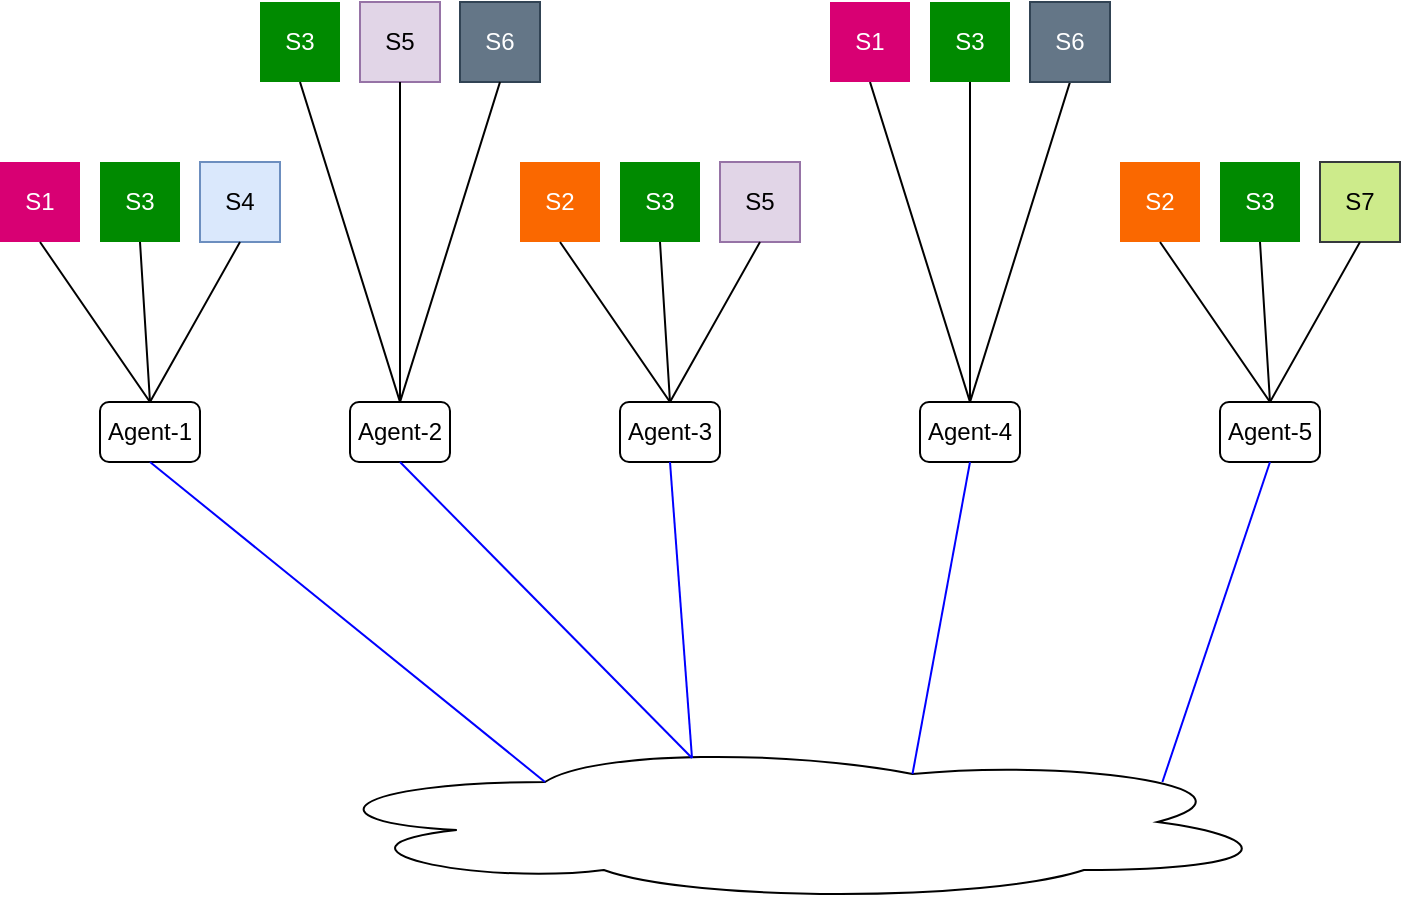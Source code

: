 <mxfile version="14.6.3" type="github">
  <diagram id="Jb4tWgrzJc02DxzkDzMU" name="Page-1">
    <mxGraphModel dx="1360" dy="777" grid="1" gridSize="10" guides="1" tooltips="1" connect="1" arrows="1" fold="1" page="1" pageScale="1" pageWidth="850" pageHeight="1100" math="0" shadow="0">
      <root>
        <mxCell id="0" />
        <mxCell id="1" parent="0" />
        <mxCell id="nE-vj8bUUB7WZw9g0mm0-1" value="S1" style="rounded=0;whiteSpace=wrap;html=1;fillColor=#d80073;fontColor=#ffffff;strokeColor=none;" parent="1" vertex="1">
          <mxGeometry x="40" y="240" width="40" height="40" as="geometry" />
        </mxCell>
        <mxCell id="nE-vj8bUUB7WZw9g0mm0-2" value="S3" style="rounded=0;whiteSpace=wrap;html=1;fillColor=#008a00;fontColor=#ffffff;strokeColor=none;" parent="1" vertex="1">
          <mxGeometry x="90" y="240" width="40" height="40" as="geometry" />
        </mxCell>
        <mxCell id="nE-vj8bUUB7WZw9g0mm0-3" value="S4" style="rounded=0;whiteSpace=wrap;html=1;fillColor=#dae8fc;strokeColor=#6c8ebf;" parent="1" vertex="1">
          <mxGeometry x="140" y="240" width="40" height="40" as="geometry" />
        </mxCell>
        <mxCell id="nE-vj8bUUB7WZw9g0mm0-4" value="S3" style="rounded=0;whiteSpace=wrap;html=1;fillColor=#008a00;fontColor=#ffffff;strokeColor=none;" parent="1" vertex="1">
          <mxGeometry x="170" y="160" width="40" height="40" as="geometry" />
        </mxCell>
        <mxCell id="nE-vj8bUUB7WZw9g0mm0-5" value="S5" style="rounded=0;whiteSpace=wrap;html=1;fillColor=#e1d5e7;strokeColor=#9673a6;" parent="1" vertex="1">
          <mxGeometry x="220" y="160" width="40" height="40" as="geometry" />
        </mxCell>
        <mxCell id="nE-vj8bUUB7WZw9g0mm0-6" value="S6" style="rounded=0;whiteSpace=wrap;html=1;fillColor=#647687;strokeColor=#314354;fontColor=#ffffff;" parent="1" vertex="1">
          <mxGeometry x="270" y="160" width="40" height="40" as="geometry" />
        </mxCell>
        <mxCell id="nE-vj8bUUB7WZw9g0mm0-16" value="Agent-1" style="rounded=1;whiteSpace=wrap;html=1;" parent="1" vertex="1">
          <mxGeometry x="90" y="360" width="50" height="30" as="geometry" />
        </mxCell>
        <mxCell id="nE-vj8bUUB7WZw9g0mm0-17" value="Agent-2" style="rounded=1;whiteSpace=wrap;html=1;" parent="1" vertex="1">
          <mxGeometry x="215" y="360" width="50" height="30" as="geometry" />
        </mxCell>
        <mxCell id="nE-vj8bUUB7WZw9g0mm0-21" value="" style="endArrow=none;html=1;entryX=0.5;entryY=1;entryDx=0;entryDy=0;exitX=0.5;exitY=0;exitDx=0;exitDy=0;" parent="1" source="nE-vj8bUUB7WZw9g0mm0-16" target="nE-vj8bUUB7WZw9g0mm0-1" edge="1">
          <mxGeometry width="50" height="50" relative="1" as="geometry">
            <mxPoint x="350" y="340" as="sourcePoint" />
            <mxPoint x="400" y="290" as="targetPoint" />
          </mxGeometry>
        </mxCell>
        <mxCell id="nE-vj8bUUB7WZw9g0mm0-22" value="" style="endArrow=none;html=1;entryX=0.5;entryY=1;entryDx=0;entryDy=0;exitX=0.5;exitY=0;exitDx=0;exitDy=0;" parent="1" source="nE-vj8bUUB7WZw9g0mm0-16" target="nE-vj8bUUB7WZw9g0mm0-2" edge="1">
          <mxGeometry width="50" height="50" relative="1" as="geometry">
            <mxPoint x="350" y="340" as="sourcePoint" />
            <mxPoint x="400" y="290" as="targetPoint" />
          </mxGeometry>
        </mxCell>
        <mxCell id="nE-vj8bUUB7WZw9g0mm0-29" value="" style="endArrow=none;html=1;entryX=0.5;entryY=1;entryDx=0;entryDy=0;exitX=0.5;exitY=0;exitDx=0;exitDy=0;" parent="1" source="nE-vj8bUUB7WZw9g0mm0-16" target="nE-vj8bUUB7WZw9g0mm0-3" edge="1">
          <mxGeometry width="50" height="50" relative="1" as="geometry">
            <mxPoint x="170" y="330.0" as="sourcePoint" />
            <mxPoint x="220" y="280" as="targetPoint" />
          </mxGeometry>
        </mxCell>
        <mxCell id="nE-vj8bUUB7WZw9g0mm0-30" value="" style="endArrow=none;html=1;exitX=0.5;exitY=0;exitDx=0;exitDy=0;" parent="1" source="nE-vj8bUUB7WZw9g0mm0-17" edge="1">
          <mxGeometry width="50" height="50" relative="1" as="geometry">
            <mxPoint x="-10" y="320.0" as="sourcePoint" />
            <mxPoint x="190" y="200" as="targetPoint" />
          </mxGeometry>
        </mxCell>
        <mxCell id="nE-vj8bUUB7WZw9g0mm0-31" value="" style="endArrow=none;html=1;exitX=0.5;exitY=0;exitDx=0;exitDy=0;" parent="1" source="nE-vj8bUUB7WZw9g0mm0-17" edge="1">
          <mxGeometry width="50" height="50" relative="1" as="geometry">
            <mxPoint x="170" y="340.0" as="sourcePoint" />
            <mxPoint x="240" y="200" as="targetPoint" />
          </mxGeometry>
        </mxCell>
        <mxCell id="nE-vj8bUUB7WZw9g0mm0-32" value="" style="endArrow=none;html=1;exitX=0.5;exitY=0;exitDx=0;exitDy=0;entryX=0.5;entryY=1;entryDx=0;entryDy=0;" parent="1" source="nE-vj8bUUB7WZw9g0mm0-17" target="nE-vj8bUUB7WZw9g0mm0-6" edge="1">
          <mxGeometry width="50" height="50" relative="1" as="geometry">
            <mxPoint x="170" y="350.0" as="sourcePoint" />
            <mxPoint x="170" y="190" as="targetPoint" />
          </mxGeometry>
        </mxCell>
        <mxCell id="nE-vj8bUUB7WZw9g0mm0-38" value="S2" style="rounded=0;whiteSpace=wrap;html=1;fillColor=#fa6800;fontColor=#ffffff;strokeColor=none;" parent="1" vertex="1">
          <mxGeometry x="300" y="240" width="40" height="40" as="geometry" />
        </mxCell>
        <mxCell id="nE-vj8bUUB7WZw9g0mm0-39" value="S3" style="rounded=0;whiteSpace=wrap;html=1;fillColor=#008a00;fontColor=#ffffff;strokeColor=none;" parent="1" vertex="1">
          <mxGeometry x="350" y="240" width="40" height="40" as="geometry" />
        </mxCell>
        <mxCell id="nE-vj8bUUB7WZw9g0mm0-40" value="S5" style="rounded=0;whiteSpace=wrap;html=1;fillColor=#e1d5e7;strokeColor=#9673a6;" parent="1" vertex="1">
          <mxGeometry x="400" y="240" width="40" height="40" as="geometry" />
        </mxCell>
        <mxCell id="nE-vj8bUUB7WZw9g0mm0-41" value="Agent-3" style="rounded=1;whiteSpace=wrap;html=1;" parent="1" vertex="1">
          <mxGeometry x="350" y="360" width="50" height="30" as="geometry" />
        </mxCell>
        <mxCell id="nE-vj8bUUB7WZw9g0mm0-42" value="" style="endArrow=none;html=1;entryX=0.5;entryY=1;entryDx=0;entryDy=0;exitX=0.5;exitY=0;exitDx=0;exitDy=0;" parent="1" source="nE-vj8bUUB7WZw9g0mm0-41" target="nE-vj8bUUB7WZw9g0mm0-38" edge="1">
          <mxGeometry width="50" height="50" relative="1" as="geometry">
            <mxPoint x="610" y="340" as="sourcePoint" />
            <mxPoint x="660" y="290" as="targetPoint" />
          </mxGeometry>
        </mxCell>
        <mxCell id="nE-vj8bUUB7WZw9g0mm0-43" value="" style="endArrow=none;html=1;entryX=0.5;entryY=1;entryDx=0;entryDy=0;exitX=0.5;exitY=0;exitDx=0;exitDy=0;" parent="1" source="nE-vj8bUUB7WZw9g0mm0-41" target="nE-vj8bUUB7WZw9g0mm0-39" edge="1">
          <mxGeometry width="50" height="50" relative="1" as="geometry">
            <mxPoint x="610" y="340" as="sourcePoint" />
            <mxPoint x="660" y="290" as="targetPoint" />
          </mxGeometry>
        </mxCell>
        <mxCell id="nE-vj8bUUB7WZw9g0mm0-44" value="" style="endArrow=none;html=1;entryX=0.5;entryY=1;entryDx=0;entryDy=0;exitX=0.5;exitY=0;exitDx=0;exitDy=0;" parent="1" source="nE-vj8bUUB7WZw9g0mm0-41" target="nE-vj8bUUB7WZw9g0mm0-40" edge="1">
          <mxGeometry width="50" height="50" relative="1" as="geometry">
            <mxPoint x="430" y="330.0" as="sourcePoint" />
            <mxPoint x="480" y="280" as="targetPoint" />
          </mxGeometry>
        </mxCell>
        <mxCell id="nE-vj8bUUB7WZw9g0mm0-45" value="S3" style="rounded=0;whiteSpace=wrap;html=1;fillColor=#008a00;fontColor=#ffffff;strokeColor=none;" parent="1" vertex="1">
          <mxGeometry x="505" y="160" width="40" height="40" as="geometry" />
        </mxCell>
        <mxCell id="nE-vj8bUUB7WZw9g0mm0-46" value="Agent-4" style="rounded=1;whiteSpace=wrap;html=1;" parent="1" vertex="1">
          <mxGeometry x="500" y="360" width="50" height="30" as="geometry" />
        </mxCell>
        <mxCell id="nE-vj8bUUB7WZw9g0mm0-47" value="" style="endArrow=none;html=1;exitX=0.5;exitY=0;exitDx=0;exitDy=0;" parent="1" source="nE-vj8bUUB7WZw9g0mm0-46" edge="1">
          <mxGeometry width="50" height="50" relative="1" as="geometry">
            <mxPoint x="275" y="320.0" as="sourcePoint" />
            <mxPoint x="475" y="200" as="targetPoint" />
          </mxGeometry>
        </mxCell>
        <mxCell id="nE-vj8bUUB7WZw9g0mm0-48" value="" style="endArrow=none;html=1;exitX=0.5;exitY=0;exitDx=0;exitDy=0;" parent="1" source="nE-vj8bUUB7WZw9g0mm0-46" edge="1">
          <mxGeometry width="50" height="50" relative="1" as="geometry">
            <mxPoint x="455" y="340.0" as="sourcePoint" />
            <mxPoint x="525" y="200" as="targetPoint" />
          </mxGeometry>
        </mxCell>
        <mxCell id="nE-vj8bUUB7WZw9g0mm0-49" value="" style="endArrow=none;html=1;exitX=0.5;exitY=0;exitDx=0;exitDy=0;entryX=0.5;entryY=1;entryDx=0;entryDy=0;" parent="1" source="nE-vj8bUUB7WZw9g0mm0-46" target="nE-vj8bUUB7WZw9g0mm0-51" edge="1">
          <mxGeometry width="50" height="50" relative="1" as="geometry">
            <mxPoint x="455" y="350.0" as="sourcePoint" />
            <mxPoint x="455" y="190" as="targetPoint" />
          </mxGeometry>
        </mxCell>
        <mxCell id="nE-vj8bUUB7WZw9g0mm0-50" value="S1" style="rounded=0;whiteSpace=wrap;html=1;fillColor=#d80073;fontColor=#ffffff;strokeColor=none;" parent="1" vertex="1">
          <mxGeometry x="455" y="160" width="40" height="40" as="geometry" />
        </mxCell>
        <mxCell id="nE-vj8bUUB7WZw9g0mm0-51" value="S6" style="rounded=0;whiteSpace=wrap;html=1;fillColor=#647687;strokeColor=#314354;fontColor=#ffffff;" parent="1" vertex="1">
          <mxGeometry x="555" y="160" width="40" height="40" as="geometry" />
        </mxCell>
        <mxCell id="nE-vj8bUUB7WZw9g0mm0-52" value="S2" style="rounded=0;whiteSpace=wrap;html=1;fillColor=#fa6800;fontColor=#ffffff;strokeColor=none;" parent="1" vertex="1">
          <mxGeometry x="600" y="240" width="40" height="40" as="geometry" />
        </mxCell>
        <mxCell id="nE-vj8bUUB7WZw9g0mm0-53" value="S3" style="rounded=0;whiteSpace=wrap;html=1;fillColor=#008a00;fontColor=#ffffff;strokeColor=none;" parent="1" vertex="1">
          <mxGeometry x="650" y="240" width="40" height="40" as="geometry" />
        </mxCell>
        <mxCell id="nE-vj8bUUB7WZw9g0mm0-54" value="S7" style="rounded=0;whiteSpace=wrap;html=1;fillColor=#cdeb8b;strokeColor=#36393d;" parent="1" vertex="1">
          <mxGeometry x="700" y="240" width="40" height="40" as="geometry" />
        </mxCell>
        <mxCell id="nE-vj8bUUB7WZw9g0mm0-55" value="Agent-5" style="rounded=1;whiteSpace=wrap;html=1;" parent="1" vertex="1">
          <mxGeometry x="650" y="360" width="50" height="30" as="geometry" />
        </mxCell>
        <mxCell id="nE-vj8bUUB7WZw9g0mm0-56" value="" style="endArrow=none;html=1;entryX=0.5;entryY=1;entryDx=0;entryDy=0;exitX=0.5;exitY=0;exitDx=0;exitDy=0;" parent="1" source="nE-vj8bUUB7WZw9g0mm0-55" target="nE-vj8bUUB7WZw9g0mm0-52" edge="1">
          <mxGeometry width="50" height="50" relative="1" as="geometry">
            <mxPoint x="910" y="340" as="sourcePoint" />
            <mxPoint x="960" y="290" as="targetPoint" />
          </mxGeometry>
        </mxCell>
        <mxCell id="nE-vj8bUUB7WZw9g0mm0-57" value="" style="endArrow=none;html=1;entryX=0.5;entryY=1;entryDx=0;entryDy=0;exitX=0.5;exitY=0;exitDx=0;exitDy=0;" parent="1" source="nE-vj8bUUB7WZw9g0mm0-55" target="nE-vj8bUUB7WZw9g0mm0-53" edge="1">
          <mxGeometry width="50" height="50" relative="1" as="geometry">
            <mxPoint x="910" y="340" as="sourcePoint" />
            <mxPoint x="960" y="290" as="targetPoint" />
          </mxGeometry>
        </mxCell>
        <mxCell id="nE-vj8bUUB7WZw9g0mm0-58" value="" style="endArrow=none;html=1;entryX=0.5;entryY=1;entryDx=0;entryDy=0;exitX=0.5;exitY=0;exitDx=0;exitDy=0;" parent="1" source="nE-vj8bUUB7WZw9g0mm0-55" target="nE-vj8bUUB7WZw9g0mm0-54" edge="1">
          <mxGeometry width="50" height="50" relative="1" as="geometry">
            <mxPoint x="730" y="330.0" as="sourcePoint" />
            <mxPoint x="780" y="280" as="targetPoint" />
          </mxGeometry>
        </mxCell>
        <mxCell id="K2jPBB3K73olM8czu6LE-1" value="" style="ellipse;shape=cloud;whiteSpace=wrap;html=1;" vertex="1" parent="1">
          <mxGeometry x="190" y="530" width="490" height="80" as="geometry" />
        </mxCell>
        <mxCell id="K2jPBB3K73olM8czu6LE-2" value="" style="endArrow=none;html=1;entryX=0.5;entryY=1;entryDx=0;entryDy=0;exitX=0.25;exitY=0.25;exitDx=0;exitDy=0;exitPerimeter=0;strokeColor=#0000FF;" edge="1" parent="1" source="K2jPBB3K73olM8czu6LE-1" target="nE-vj8bUUB7WZw9g0mm0-16">
          <mxGeometry width="50" height="50" relative="1" as="geometry">
            <mxPoint x="400" y="320" as="sourcePoint" />
            <mxPoint x="450" y="270" as="targetPoint" />
          </mxGeometry>
        </mxCell>
        <mxCell id="K2jPBB3K73olM8czu6LE-5" value="" style="endArrow=none;html=1;strokeColor=#0000FF;entryX=0.5;entryY=1;entryDx=0;entryDy=0;exitX=0.4;exitY=0.1;exitDx=0;exitDy=0;exitPerimeter=0;" edge="1" parent="1" source="K2jPBB3K73olM8czu6LE-1" target="nE-vj8bUUB7WZw9g0mm0-17">
          <mxGeometry width="50" height="50" relative="1" as="geometry">
            <mxPoint x="280" y="440" as="sourcePoint" />
            <mxPoint x="330" y="390" as="targetPoint" />
          </mxGeometry>
        </mxCell>
        <mxCell id="K2jPBB3K73olM8czu6LE-6" value="" style="endArrow=none;html=1;strokeColor=#0000FF;entryX=0.5;entryY=1;entryDx=0;entryDy=0;exitX=0.4;exitY=0.1;exitDx=0;exitDy=0;exitPerimeter=0;" edge="1" parent="1" source="K2jPBB3K73olM8czu6LE-1" target="nE-vj8bUUB7WZw9g0mm0-41">
          <mxGeometry width="50" height="50" relative="1" as="geometry">
            <mxPoint x="400" y="648" as="sourcePoint" />
            <mxPoint x="254" y="500" as="targetPoint" />
          </mxGeometry>
        </mxCell>
        <mxCell id="K2jPBB3K73olM8czu6LE-7" value="" style="endArrow=none;html=1;strokeColor=#0000FF;entryX=0.5;entryY=1;entryDx=0;entryDy=0;exitX=0.625;exitY=0.2;exitDx=0;exitDy=0;exitPerimeter=0;" edge="1" parent="1" source="K2jPBB3K73olM8czu6LE-1" target="nE-vj8bUUB7WZw9g0mm0-46">
          <mxGeometry width="50" height="50" relative="1" as="geometry">
            <mxPoint x="451" y="648" as="sourcePoint" />
            <mxPoint x="440" y="500" as="targetPoint" />
          </mxGeometry>
        </mxCell>
        <mxCell id="K2jPBB3K73olM8czu6LE-8" value="" style="endArrow=none;html=1;strokeColor=#0000FF;entryX=0.5;entryY=1;entryDx=0;entryDy=0;exitX=0.88;exitY=0.25;exitDx=0;exitDy=0;exitPerimeter=0;" edge="1" parent="1" source="K2jPBB3K73olM8czu6LE-1" target="nE-vj8bUUB7WZw9g0mm0-55">
          <mxGeometry width="50" height="50" relative="1" as="geometry">
            <mxPoint x="670" y="676" as="sourcePoint" />
            <mxPoint x="698.75" y="520" as="targetPoint" />
          </mxGeometry>
        </mxCell>
      </root>
    </mxGraphModel>
  </diagram>
</mxfile>
